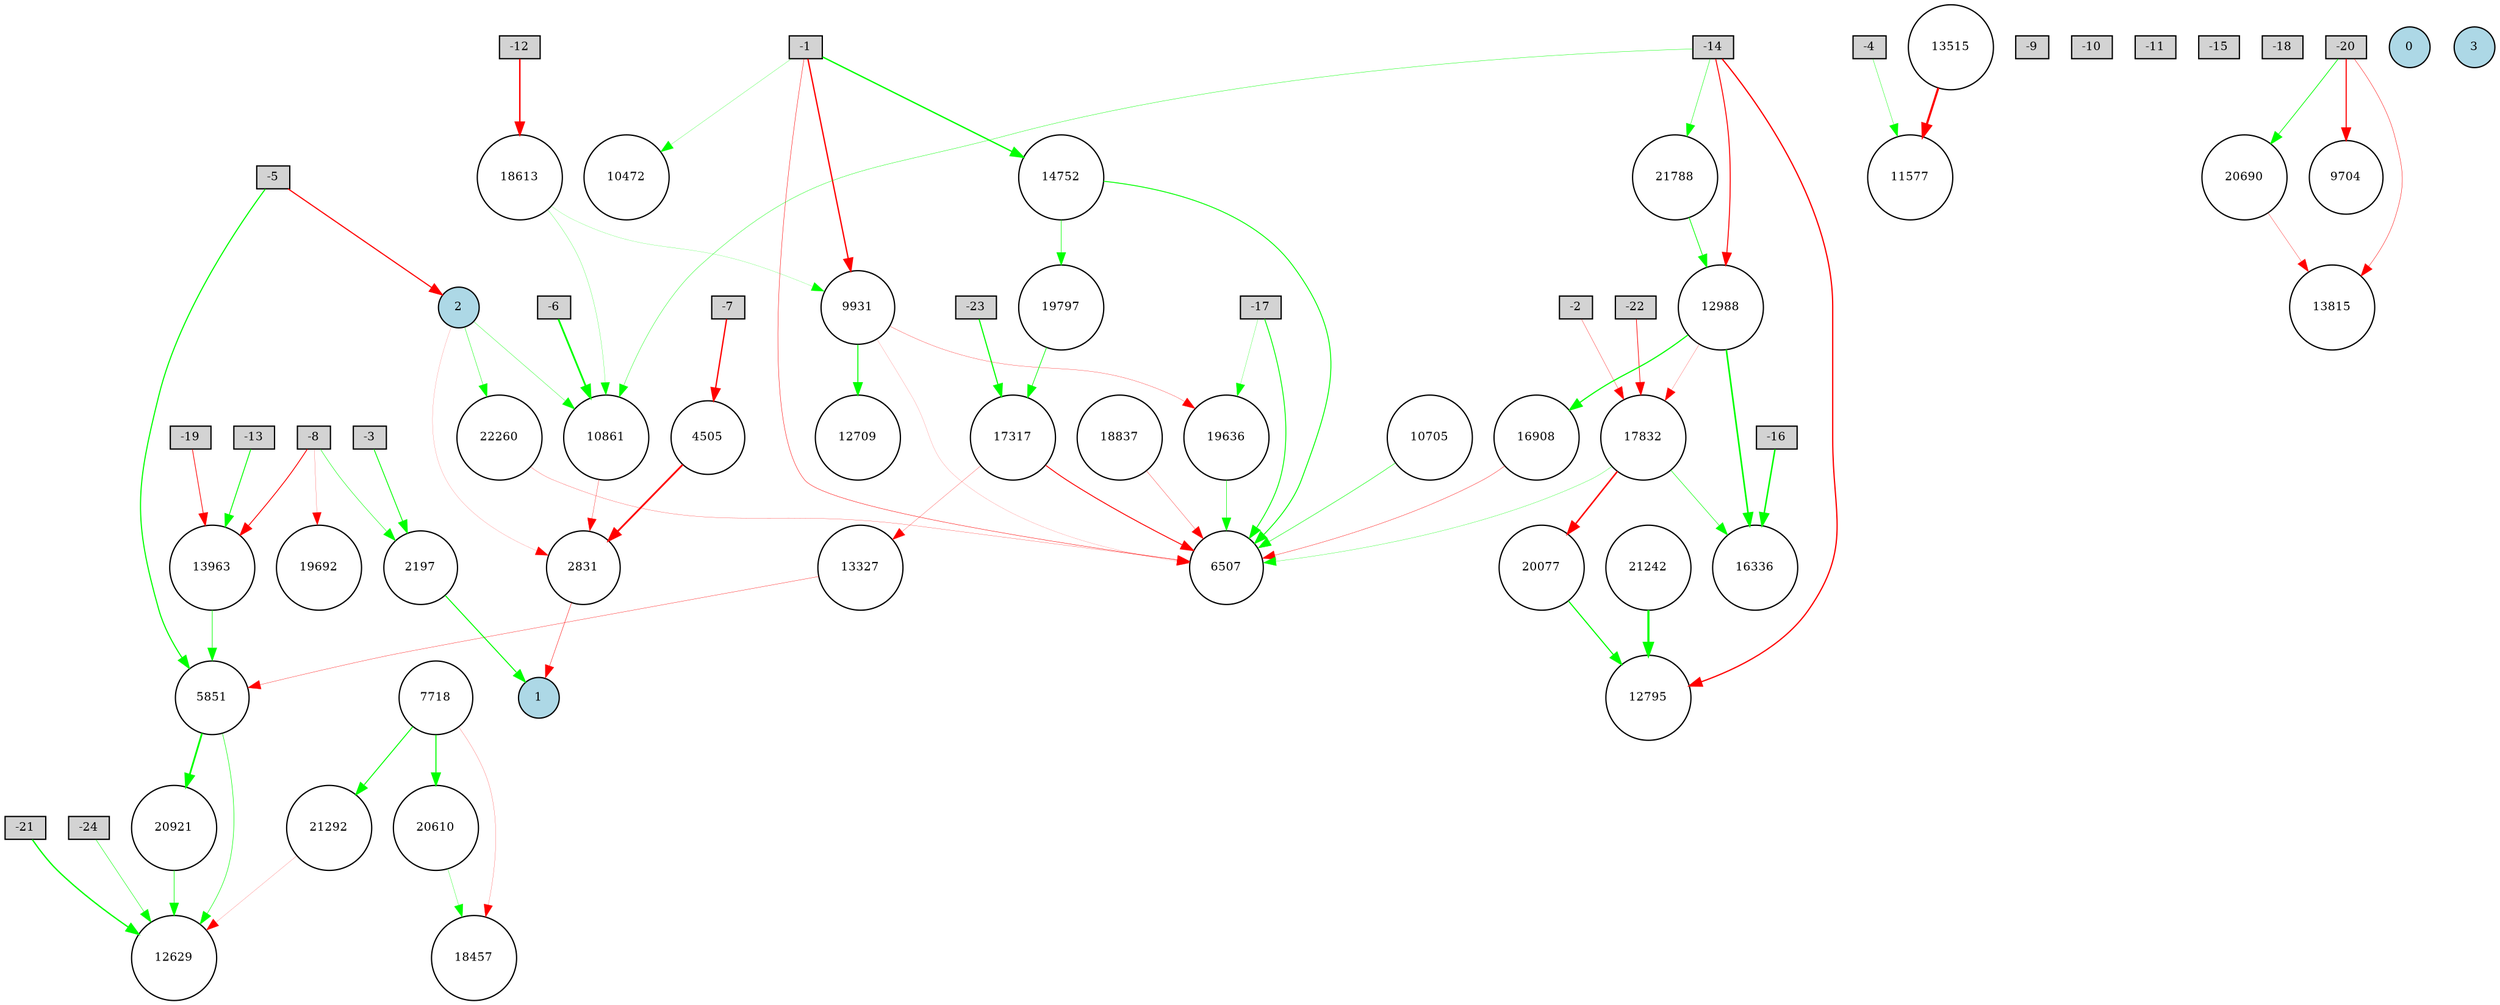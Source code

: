 digraph {
	node [fontsize=9 height=0.2 shape=circle width=0.2]
	-1 [fillcolor=lightgray shape=box style=filled]
	-2 [fillcolor=lightgray shape=box style=filled]
	-3 [fillcolor=lightgray shape=box style=filled]
	-4 [fillcolor=lightgray shape=box style=filled]
	-5 [fillcolor=lightgray shape=box style=filled]
	-6 [fillcolor=lightgray shape=box style=filled]
	-7 [fillcolor=lightgray shape=box style=filled]
	-8 [fillcolor=lightgray shape=box style=filled]
	-9 [fillcolor=lightgray shape=box style=filled]
	-10 [fillcolor=lightgray shape=box style=filled]
	-11 [fillcolor=lightgray shape=box style=filled]
	-12 [fillcolor=lightgray shape=box style=filled]
	-13 [fillcolor=lightgray shape=box style=filled]
	-14 [fillcolor=lightgray shape=box style=filled]
	-15 [fillcolor=lightgray shape=box style=filled]
	-16 [fillcolor=lightgray shape=box style=filled]
	-17 [fillcolor=lightgray shape=box style=filled]
	-18 [fillcolor=lightgray shape=box style=filled]
	-19 [fillcolor=lightgray shape=box style=filled]
	-20 [fillcolor=lightgray shape=box style=filled]
	-21 [fillcolor=lightgray shape=box style=filled]
	-22 [fillcolor=lightgray shape=box style=filled]
	-23 [fillcolor=lightgray shape=box style=filled]
	-24 [fillcolor=lightgray shape=box style=filled]
	0 [fillcolor=lightblue style=filled]
	1 [fillcolor=lightblue style=filled]
	2 [fillcolor=lightblue style=filled]
	3 [fillcolor=lightblue style=filled]
	20610 [fillcolor=white style=filled]
	13963 [fillcolor=white style=filled]
	16908 [fillcolor=white style=filled]
	13327 [fillcolor=white style=filled]
	2831 [fillcolor=white style=filled]
	18837 [fillcolor=white style=filled]
	2197 [fillcolor=white style=filled]
	4505 [fillcolor=white style=filled]
	18457 [fillcolor=white style=filled]
	21788 [fillcolor=white style=filled]
	14752 [fillcolor=white style=filled]
	17317 [fillcolor=white style=filled]
	12709 [fillcolor=white style=filled]
	7718 [fillcolor=white style=filled]
	17832 [fillcolor=white style=filled]
	21292 [fillcolor=white style=filled]
	19636 [fillcolor=white style=filled]
	18613 [fillcolor=white style=filled]
	11577 [fillcolor=white style=filled]
	20921 [fillcolor=white style=filled]
	12988 [fillcolor=white style=filled]
	9931 [fillcolor=white style=filled]
	13515 [fillcolor=white style=filled]
	16336 [fillcolor=white style=filled]
	10705 [fillcolor=white style=filled]
	20690 [fillcolor=white style=filled]
	12629 [fillcolor=white style=filled]
	19797 [fillcolor=white style=filled]
	5851 [fillcolor=white style=filled]
	9704 [fillcolor=white style=filled]
	10472 [fillcolor=white style=filled]
	6507 [fillcolor=white style=filled]
	19692 [fillcolor=white style=filled]
	10861 [fillcolor=white style=filled]
	20077 [fillcolor=white style=filled]
	22260 [fillcolor=white style=filled]
	13815 [fillcolor=white style=filled]
	21242 [fillcolor=white style=filled]
	12795 [fillcolor=white style=filled]
	20690 -> 13815 [color=red penwidth=0.2202457352483454 style=solid]
	9931 -> 12709 [color=green penwidth=0.7607543267330672 style=solid]
	-17 -> 19636 [color=green penwidth=0.184749686268492 style=solid]
	10705 -> 6507 [color=green penwidth=0.36851911476371435 style=solid]
	7718 -> 18457 [color=red penwidth=0.14312382539032922 style=solid]
	-2 -> 17832 [color=red penwidth=0.2264876347319727 style=solid]
	2831 -> 1 [color=red penwidth=0.30494648663268725 style=solid]
	-1 -> 9931 [color=red penwidth=1.0425617761753945 style=solid]
	19797 -> 17317 [color=green penwidth=0.5196207739735618 style=solid]
	14752 -> 19797 [color=green penwidth=0.4101702372667918 style=solid]
	17832 -> 16336 [color=green penwidth=0.396568090802803 style=solid]
	-19 -> 13963 [color=red penwidth=0.5390858741641622 style=solid]
	-16 -> 16336 [color=green penwidth=1.1884599078065483 style=solid]
	21242 -> 12795 [color=green penwidth=1.6756313294347338 style=solid]
	9931 -> 6507 [color=red penwidth=0.10036933799526711 style=solid]
	-7 -> 4505 [color=red penwidth=1.0474495057094246 style=solid]
	-1 -> 6507 [color=red penwidth=0.3085687114204625 style=solid]
	14752 -> 6507 [color=green penwidth=0.7120206381374535 style=solid]
	-14 -> 21788 [color=green penwidth=0.3334223817846374 style=solid]
	-8 -> 19692 [color=red penwidth=0.1395289119309267 style=solid]
	20921 -> 12629 [color=green penwidth=0.4500395893054302 style=solid]
	12988 -> 16908 [color=green penwidth=0.8965147770835477 style=solid]
	17317 -> 6507 [color=red penwidth=0.7089991938430665 style=solid]
	-12 -> 18613 [color=red penwidth=1.1498721685012558 style=solid]
	18613 -> 9931 [color=green penwidth=0.1316613766007264 style=solid]
	-1 -> 10472 [color=green penwidth=0.1743548630556575 style=solid]
	2 -> 10861 [color=green penwidth=0.244900791169784 style=solid]
	-14 -> 12988 [color=red penwidth=0.7639681108444413 style=solid]
	13515 -> 11577 [color=red penwidth=1.7160168027830989 style=solid]
	-14 -> 12795 [color=red penwidth=0.9883690663823247 style=solid]
	-20 -> 20690 [color=green penwidth=0.5534915060947376 style=solid]
	17317 -> 13327 [color=red penwidth=0.1695006468148762 style=solid]
	13963 -> 5851 [color=green penwidth=0.47868298510478613 style=solid]
	19636 -> 6507 [color=green penwidth=0.3787106178220505 style=solid]
	-13 -> 13963 [color=green penwidth=0.7017670395728337 style=solid]
	-14 -> 10861 [color=green penwidth=0.2710217303215785 style=solid]
	-5 -> 5851 [color=green penwidth=0.8843976887152573 style=solid]
	5851 -> 12629 [color=green penwidth=0.3933857246800262 style=solid]
	-24 -> 12629 [color=green penwidth=0.34571627553407824 style=solid]
	17832 -> 6507 [color=green penwidth=0.2054360898469476 style=solid]
	7718 -> 21292 [color=green penwidth=0.7462420182660682 style=solid]
	-6 -> 10861 [color=green penwidth=1.3878064764131366 style=solid]
	21292 -> 12629 [color=red penwidth=0.1162899626797665 style=solid]
	12988 -> 16336 [color=green penwidth=1.2707763170088255 style=solid]
	2197 -> 1 [color=green penwidth=0.7882712096991504 style=solid]
	10861 -> 2831 [color=red penwidth=0.21175917070146644 style=solid]
	7718 -> 20610 [color=green penwidth=0.8423650060636134 style=solid]
	16908 -> 6507 [color=red penwidth=0.2562590792121576 style=solid]
	4505 -> 2831 [color=red penwidth=1.398072237107509 style=solid]
	-23 -> 17317 [color=green penwidth=0.8877858937707793 style=solid]
	-8 -> 13963 [color=red penwidth=0.6827009943977774 style=solid]
	13327 -> 5851 [color=red penwidth=0.22932803674323063 style=solid]
	21788 -> 12988 [color=green penwidth=0.5658761902186502 style=solid]
	17832 -> 20077 [color=red penwidth=1.1882521814783213 style=solid]
	-3 -> 2197 [color=green penwidth=0.6612023141055956 style=solid]
	5851 -> 20921 [color=green penwidth=1.409838253750295 style=solid]
	12988 -> 17832 [color=red penwidth=0.1517542780545612 style=solid]
	18837 -> 6507 [color=red penwidth=0.21005473689607457 style=solid]
	9931 -> 19636 [color=red penwidth=0.1906589518303603 style=solid]
	-8 -> 2197 [color=green penwidth=0.34937005122884185 style=solid]
	18613 -> 10861 [color=green penwidth=0.17289706276313987 style=solid]
	-1 -> 14752 [color=green penwidth=1.070238855011328 style=solid]
	-22 -> 17832 [color=red penwidth=0.4884498869068089 style=solid]
	2 -> 22260 [color=green penwidth=0.3029261900231973 style=solid]
	22260 -> 6507 [color=red penwidth=0.16350459870412337 style=solid]
	20077 -> 12795 [color=green penwidth=0.8824857442688967 style=solid]
	-17 -> 6507 [color=green penwidth=0.6887535736942497 style=solid]
	20610 -> 18457 [color=green penwidth=0.22779740180001107 style=solid]
	-21 -> 12629 [color=green penwidth=1.0520284759984166 style=solid]
	2 -> 2831 [color=red penwidth=0.10326499740011175 style=solid]
	-20 -> 13815 [color=red penwidth=0.2990673948945871 style=solid]
	-20 -> 9704 [color=red penwidth=0.8553991922012167 style=solid]
	-4 -> 11577 [color=green penwidth=0.2710058088880758 style=solid]
	-5 -> 2 [color=red penwidth=0.8904632678140246 style=solid]
}
